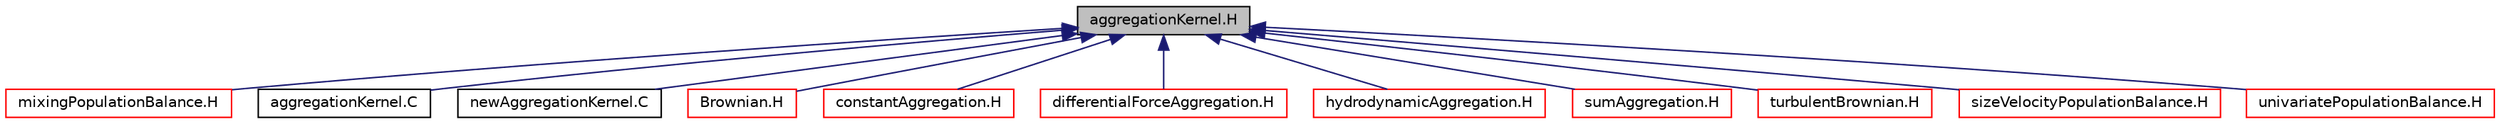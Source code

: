 digraph "aggregationKernel.H"
{
  bgcolor="transparent";
  edge [fontname="Helvetica",fontsize="10",labelfontname="Helvetica",labelfontsize="10"];
  node [fontname="Helvetica",fontsize="10",shape=record];
  Node39 [label="aggregationKernel.H",height=0.2,width=0.4,color="black", fillcolor="grey75", style="filled", fontcolor="black"];
  Node39 -> Node40 [dir="back",color="midnightblue",fontsize="10",style="solid",fontname="Helvetica"];
  Node40 [label="mixingPopulationBalance.H",height=0.2,width=0.4,color="red",URL="$a00383.html"];
  Node39 -> Node42 [dir="back",color="midnightblue",fontsize="10",style="solid",fontname="Helvetica"];
  Node42 [label="aggregationKernel.C",height=0.2,width=0.4,color="black",URL="$a00401.html"];
  Node39 -> Node43 [dir="back",color="midnightblue",fontsize="10",style="solid",fontname="Helvetica"];
  Node43 [label="newAggregationKernel.C",height=0.2,width=0.4,color="black",URL="$a00407.html"];
  Node39 -> Node44 [dir="back",color="midnightblue",fontsize="10",style="solid",fontname="Helvetica"];
  Node44 [label="Brownian.H",height=0.2,width=0.4,color="red",URL="$a00413.html"];
  Node39 -> Node46 [dir="back",color="midnightblue",fontsize="10",style="solid",fontname="Helvetica"];
  Node46 [label="constantAggregation.H",height=0.2,width=0.4,color="red",URL="$a00419.html"];
  Node39 -> Node48 [dir="back",color="midnightblue",fontsize="10",style="solid",fontname="Helvetica"];
  Node48 [label="differentialForceAggregation.H",height=0.2,width=0.4,color="red",URL="$a00425.html"];
  Node39 -> Node50 [dir="back",color="midnightblue",fontsize="10",style="solid",fontname="Helvetica"];
  Node50 [label="hydrodynamicAggregation.H",height=0.2,width=0.4,color="red",URL="$a00431.html"];
  Node39 -> Node52 [dir="back",color="midnightblue",fontsize="10",style="solid",fontname="Helvetica"];
  Node52 [label="sumAggregation.H",height=0.2,width=0.4,color="red",URL="$a00437.html"];
  Node39 -> Node54 [dir="back",color="midnightblue",fontsize="10",style="solid",fontname="Helvetica"];
  Node54 [label="turbulentBrownian.H",height=0.2,width=0.4,color="red",URL="$a00443.html"];
  Node39 -> Node56 [dir="back",color="midnightblue",fontsize="10",style="solid",fontname="Helvetica"];
  Node56 [label="sizeVelocityPopulationBalance.H",height=0.2,width=0.4,color="red",URL="$a00629.html"];
  Node39 -> Node58 [dir="back",color="midnightblue",fontsize="10",style="solid",fontname="Helvetica"];
  Node58 [label="univariatePopulationBalance.H",height=0.2,width=0.4,color="red",URL="$a00635.html"];
}
